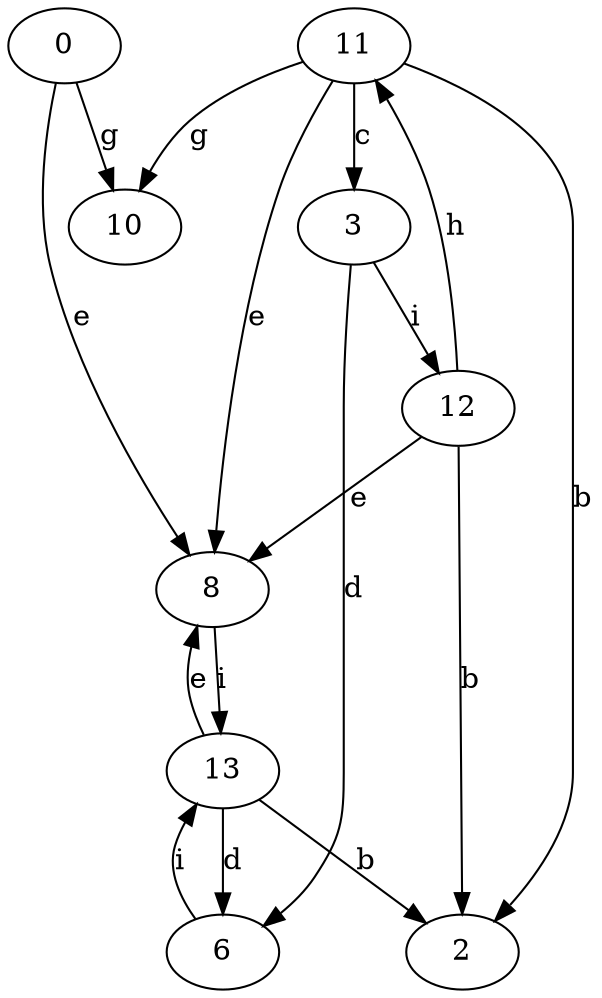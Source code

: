 strict digraph  {
0;
2;
3;
6;
8;
10;
11;
12;
13;
0 -> 8  [label=e];
0 -> 10  [label=g];
3 -> 6  [label=d];
3 -> 12  [label=i];
6 -> 13  [label=i];
8 -> 13  [label=i];
11 -> 2  [label=b];
11 -> 3  [label=c];
11 -> 8  [label=e];
11 -> 10  [label=g];
12 -> 2  [label=b];
12 -> 8  [label=e];
12 -> 11  [label=h];
13 -> 2  [label=b];
13 -> 6  [label=d];
13 -> 8  [label=e];
}
